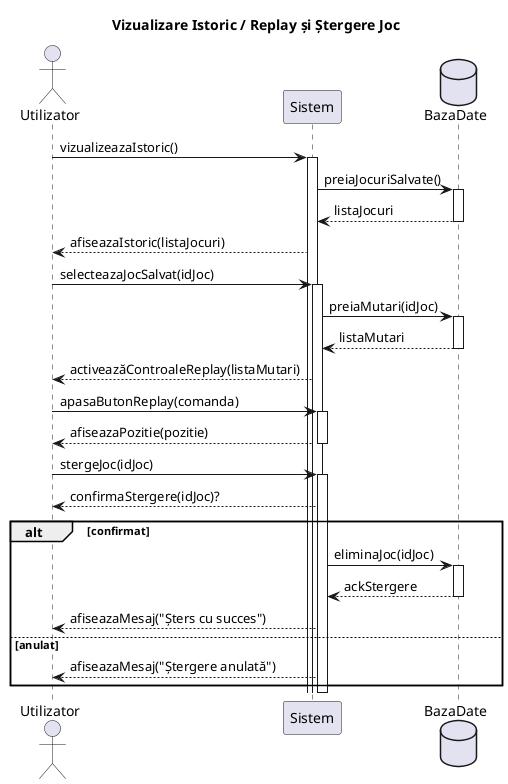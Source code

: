@startuml
title Vizualizare Istoric / Replay și Ștergere Joc

actor Utilizator
participant Sistem
database BazaDate

' Vizualizare istoric și replay
Utilizator -> Sistem : vizualizeazaIstoric()
activate Sistem
Sistem -> BazaDate : preiaJocuriSalvate()
activate BazaDate
BazaDate --> Sistem : listaJocuri
deactivate BazaDate
Sistem --> Utilizator : afiseazaIstoric(listaJocuri)

' Replay direct după afișarea istoric
Utilizator -> Sistem : selecteazaJocSalvat(idJoc)
activate Sistem
Sistem -> BazaDate : preiaMutari(idJoc)
activate BazaDate
BazaDate --> Sistem : listaMutari
deactivate BazaDate
Sistem --> Utilizator : activeazăControaleReplay(listaMutari)

Utilizator -> Sistem : apasaButonReplay(comanda)
activate Sistem
Sistem --> Utilizator : afiseazaPozitie(pozitie)
deactivate Sistem

' Ștergere joc din istoric
Utilizator -> Sistem : stergeJoc(idJoc)
activate Sistem
Sistem --> Utilizator : confirmaStergere(idJoc)?
alt confirmat
    Sistem -> BazaDate : eliminaJoc(idJoc)
    activate BazaDate
    BazaDate --> Sistem : ackStergere
    deactivate BazaDate
    Sistem --> Utilizator : afiseazaMesaj("Șters cu succes")
else anulat
    Sistem --> Utilizator : afiseazaMesaj("Ștergere anulată")
end
deactivate Sistem

@enduml
